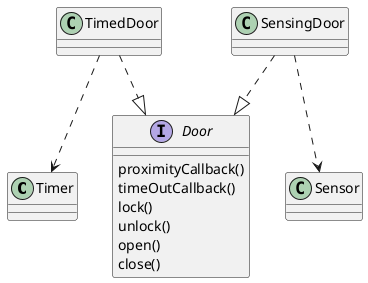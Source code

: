 @startuml solution
class Timer
class Sensor
class SensingDoor
class TimedDoor
interface Door
Door : proximityCallback()
Door : timeOutCallback()
Door : lock()
Door : unlock()
Door : open()
Door : close()
TimedDoor ..|> Door
TimedDoor ..> Timer
SensingDoor ..|> Door
SensingDoor ..> Sensor
@enduml
